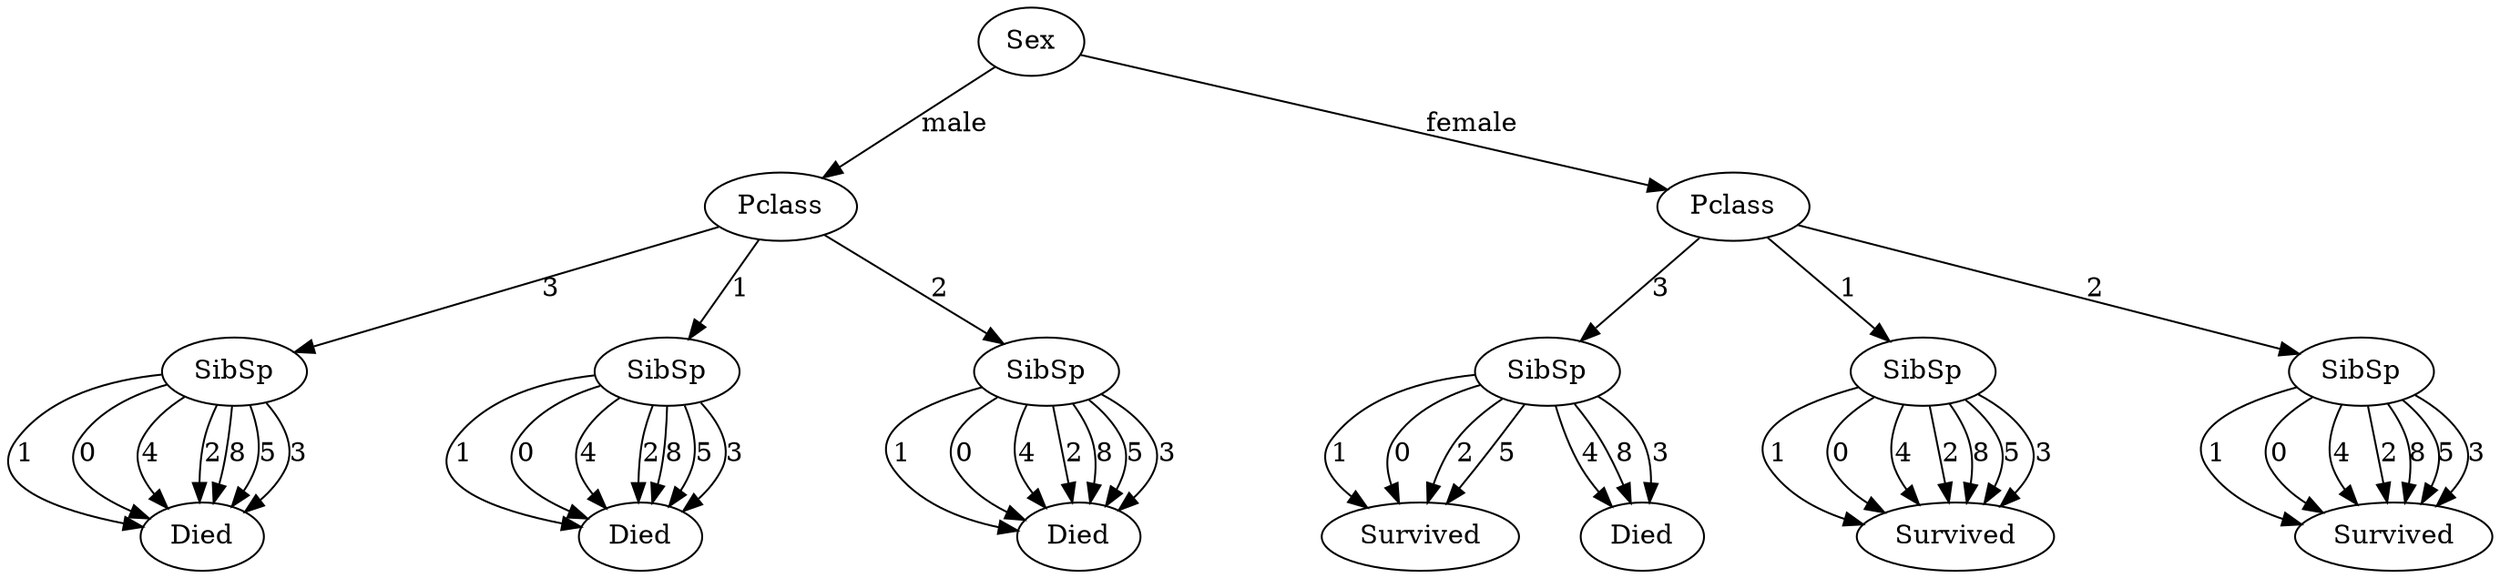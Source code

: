 // Network
digraph {
	Sex0 [label=Sex]
	Pclass0 [label=Pclass]
	Sex0 -> Pclass0 [label=male]
	Pclass0 [label=Pclass]
	SibSp0 [label=SibSp]
	Pclass0 -> SibSp0 [label=3]
	SibSp0 [label=SibSp]
	02 [label=Died]
	SibSp0 -> 02 [label=1]
	SibSp0 [label=SibSp]
	02 [label=Died]
	SibSp0 -> 02 [label=0]
	SibSp0 [label=SibSp]
	02 [label=Died]
	SibSp0 -> 02 [label=4]
	SibSp0 [label=SibSp]
	02 [label=Died]
	SibSp0 -> 02 [label=2]
	SibSp0 [label=SibSp]
	02 [label=Died]
	SibSp0 -> 02 [label=8]
	SibSp0 [label=SibSp]
	02 [label=Died]
	SibSp0 -> 02 [label=5]
	SibSp0 [label=SibSp]
	02 [label=Died]
	SibSp0 -> 02 [label=3]
	Pclass0 [label=Pclass]
	SibSp1 [label=SibSp]
	Pclass0 -> SibSp1 [label=1]
	SibSp1 [label=SibSp]
	04 [label=Died]
	SibSp1 -> 04 [label=1]
	SibSp1 [label=SibSp]
	04 [label=Died]
	SibSp1 -> 04 [label=0]
	SibSp1 [label=SibSp]
	04 [label=Died]
	SibSp1 -> 04 [label=4]
	SibSp1 [label=SibSp]
	04 [label=Died]
	SibSp1 -> 04 [label=2]
	SibSp1 [label=SibSp]
	04 [label=Died]
	SibSp1 -> 04 [label=8]
	SibSp1 [label=SibSp]
	04 [label=Died]
	SibSp1 -> 04 [label=5]
	SibSp1 [label=SibSp]
	04 [label=Died]
	SibSp1 -> 04 [label=3]
	Pclass0 [label=Pclass]
	SibSp2 [label=SibSp]
	Pclass0 -> SibSp2 [label=2]
	SibSp2 [label=SibSp]
	06 [label=Died]
	SibSp2 -> 06 [label=1]
	SibSp2 [label=SibSp]
	06 [label=Died]
	SibSp2 -> 06 [label=0]
	SibSp2 [label=SibSp]
	06 [label=Died]
	SibSp2 -> 06 [label=4]
	SibSp2 [label=SibSp]
	06 [label=Died]
	SibSp2 -> 06 [label=2]
	SibSp2 [label=SibSp]
	06 [label=Died]
	SibSp2 -> 06 [label=8]
	SibSp2 [label=SibSp]
	06 [label=Died]
	SibSp2 -> 06 [label=5]
	SibSp2 [label=SibSp]
	06 [label=Died]
	SibSp2 -> 06 [label=3]
	Sex0 [label=Sex]
	Pclass1 [label=Pclass]
	Sex0 -> Pclass1 [label=female]
	Pclass1 [label=Pclass]
	SibSp3 [label=SibSp]
	Pclass1 -> SibSp3 [label=3]
	SibSp3 [label=SibSp]
	110 [label=Survived]
	SibSp3 -> 110 [label=1]
	SibSp3 [label=SibSp]
	110 [label=Survived]
	SibSp3 -> 110 [label=0]
	SibSp3 [label=SibSp]
	010 [label=Died]
	SibSp3 -> 010 [label=4]
	SibSp3 [label=SibSp]
	110 [label=Survived]
	SibSp3 -> 110 [label=2]
	SibSp3 [label=SibSp]
	010 [label=Died]
	SibSp3 -> 010 [label=8]
	SibSp3 [label=SibSp]
	110 [label=Survived]
	SibSp3 -> 110 [label=5]
	SibSp3 [label=SibSp]
	010 [label=Died]
	SibSp3 -> 010 [label=3]
	Pclass1 [label=Pclass]
	SibSp4 [label=SibSp]
	Pclass1 -> SibSp4 [label=1]
	SibSp4 [label=SibSp]
	112 [label=Survived]
	SibSp4 -> 112 [label=1]
	SibSp4 [label=SibSp]
	112 [label=Survived]
	SibSp4 -> 112 [label=0]
	SibSp4 [label=SibSp]
	112 [label=Survived]
	SibSp4 -> 112 [label=4]
	SibSp4 [label=SibSp]
	112 [label=Survived]
	SibSp4 -> 112 [label=2]
	SibSp4 [label=SibSp]
	112 [label=Survived]
	SibSp4 -> 112 [label=8]
	SibSp4 [label=SibSp]
	112 [label=Survived]
	SibSp4 -> 112 [label=5]
	SibSp4 [label=SibSp]
	112 [label=Survived]
	SibSp4 -> 112 [label=3]
	Pclass1 [label=Pclass]
	SibSp5 [label=SibSp]
	Pclass1 -> SibSp5 [label=2]
	SibSp5 [label=SibSp]
	114 [label=Survived]
	SibSp5 -> 114 [label=1]
	SibSp5 [label=SibSp]
	114 [label=Survived]
	SibSp5 -> 114 [label=0]
	SibSp5 [label=SibSp]
	114 [label=Survived]
	SibSp5 -> 114 [label=4]
	SibSp5 [label=SibSp]
	114 [label=Survived]
	SibSp5 -> 114 [label=2]
	SibSp5 [label=SibSp]
	114 [label=Survived]
	SibSp5 -> 114 [label=8]
	SibSp5 [label=SibSp]
	114 [label=Survived]
	SibSp5 -> 114 [label=5]
	SibSp5 [label=SibSp]
	114 [label=Survived]
	SibSp5 -> 114 [label=3]
}

